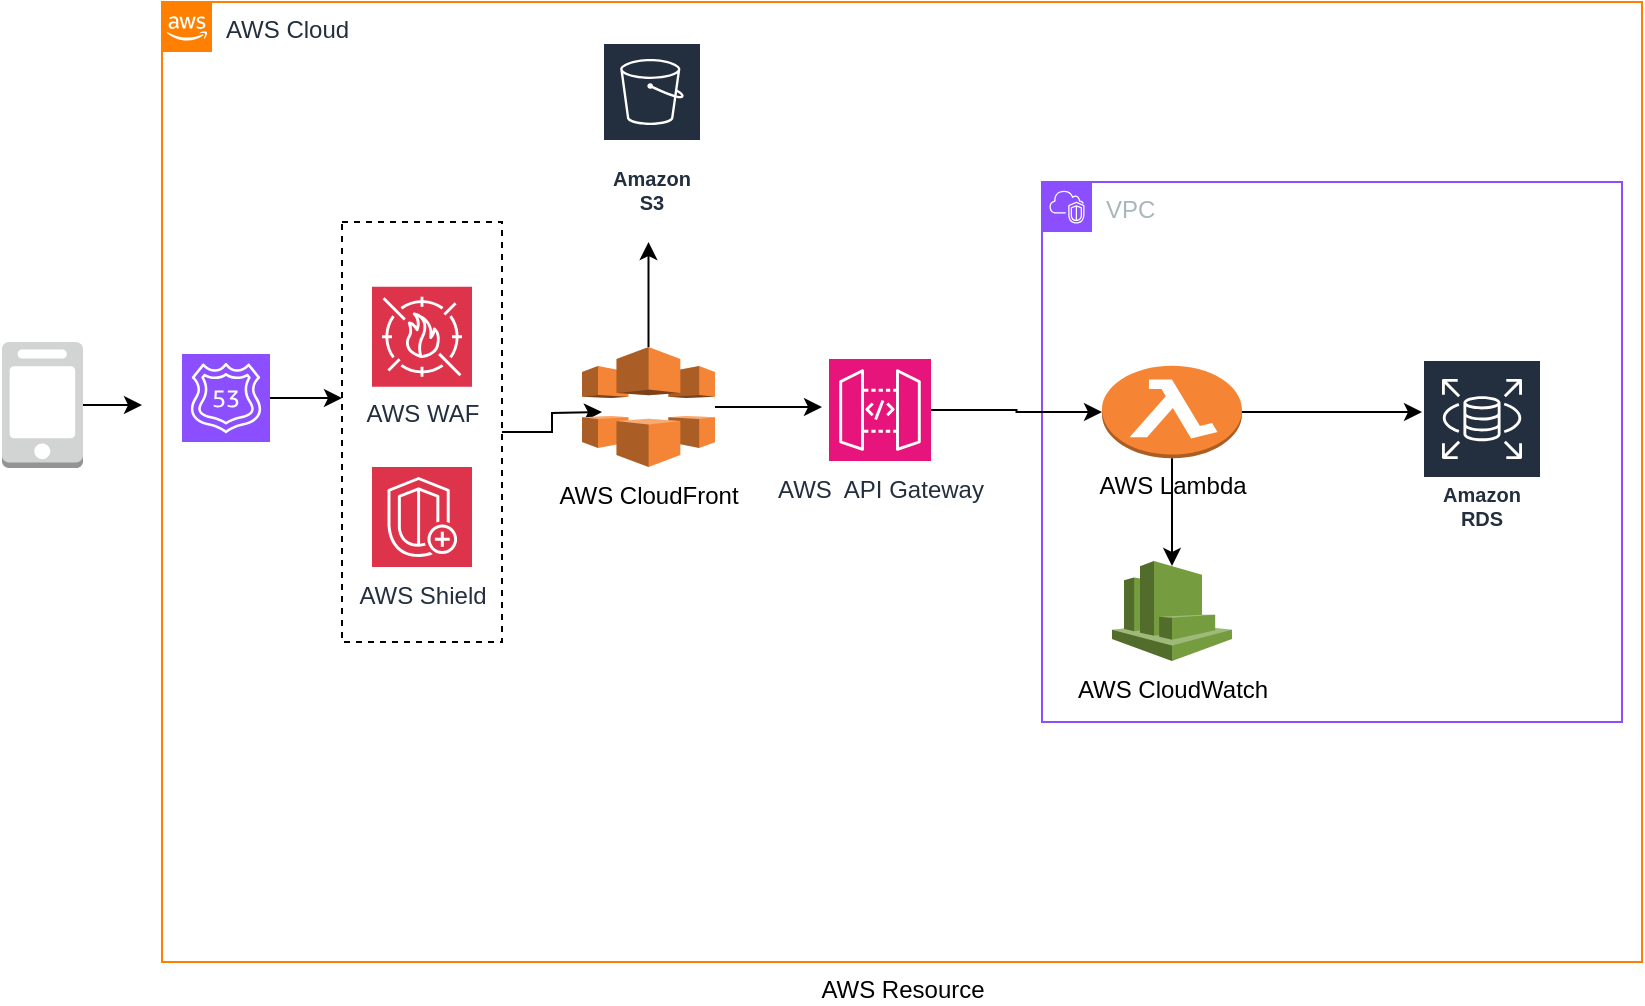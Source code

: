 <mxfile version="23.0.1" type="github">
  <diagram name="Trang-1" id="PGPuonrAZV76nMHsHKJV">
    <mxGraphModel dx="1751" dy="647" grid="1" gridSize="10" guides="1" tooltips="1" connect="1" arrows="1" fold="1" page="1" pageScale="1" pageWidth="827" pageHeight="1169" math="0" shadow="0">
      <root>
        <mxCell id="0" />
        <mxCell id="1" parent="0" />
        <mxCell id="vHsS-nZTIobniVrzyw61-35" value="AWS Resource&lt;br&gt;" style="verticalLabelPosition=bottom;verticalAlign=top;html=1;shape=mxgraph.basic.rect;fillColor2=none;strokeWidth=1;size=20;indent=5;movable=0;resizable=0;rotatable=0;deletable=0;editable=0;locked=1;connectable=0;" parent="1" vertex="1">
          <mxGeometry x="80" y="80" width="740" height="480" as="geometry" />
        </mxCell>
        <mxCell id="2dPdS4qDicGtsVxg0K6_-50" style="edgeStyle=orthogonalEdgeStyle;rounded=0;orthogonalLoop=1;jettySize=auto;html=1;" edge="1" parent="1" source="vHsS-nZTIobniVrzyw61-11">
          <mxGeometry relative="1" as="geometry">
            <mxPoint x="70" y="281.5" as="targetPoint" />
          </mxGeometry>
        </mxCell>
        <mxCell id="vHsS-nZTIobniVrzyw61-11" value="" style="outlineConnect=0;dashed=0;verticalLabelPosition=bottom;verticalAlign=top;align=center;html=1;shape=mxgraph.aws3.mobile_client;fillColor=#D2D3D3;gradientColor=none;" parent="1" vertex="1">
          <mxGeometry y="250" width="40.5" height="63" as="geometry" />
        </mxCell>
        <mxCell id="2dPdS4qDicGtsVxg0K6_-8" value="" style="group" vertex="1" connectable="0" parent="1">
          <mxGeometry x="80" y="80" width="740" height="480" as="geometry" />
        </mxCell>
        <mxCell id="2dPdS4qDicGtsVxg0K6_-44" style="edgeStyle=orthogonalEdgeStyle;rounded=0;orthogonalLoop=1;jettySize=auto;html=1;" edge="1" parent="2dPdS4qDicGtsVxg0K6_-8" source="2dPdS4qDicGtsVxg0K6_-21">
          <mxGeometry relative="1" as="geometry">
            <mxPoint x="220.0" y="205.0" as="targetPoint" />
          </mxGeometry>
        </mxCell>
        <mxCell id="2dPdS4qDicGtsVxg0K6_-21" value="" style="verticalLabelPosition=bottom;verticalAlign=top;html=1;shape=mxgraph.basic.rect;fillColor2=none;strokeWidth=1;size=20;indent=5;dashed=1;" vertex="1" parent="2dPdS4qDicGtsVxg0K6_-8">
          <mxGeometry x="90" y="110" width="80" height="210" as="geometry" />
        </mxCell>
        <mxCell id="2dPdS4qDicGtsVxg0K6_-6" value="AWS Cloud" style="points=[[0,0],[0.25,0],[0.5,0],[0.75,0],[1,0],[1,0.25],[1,0.5],[1,0.75],[1,1],[0.75,1],[0.5,1],[0.25,1],[0,1],[0,0.75],[0,0.5],[0,0.25]];outlineConnect=0;gradientColor=none;html=1;whiteSpace=wrap;fontSize=12;fontStyle=0;container=0;pointerEvents=0;collapsible=0;recursiveResize=0;shape=mxgraph.aws4.group;grIcon=mxgraph.aws4.group_aws_cloud_alt;strokeColor=#FF8000;fillColor=none;verticalAlign=top;align=left;spacingLeft=30;fontColor=#232F3E;dashed=0;" vertex="1" parent="2dPdS4qDicGtsVxg0K6_-8">
          <mxGeometry width="740" height="480" as="geometry" />
        </mxCell>
        <mxCell id="2dPdS4qDicGtsVxg0K6_-48" style="edgeStyle=orthogonalEdgeStyle;rounded=0;orthogonalLoop=1;jettySize=auto;html=1;" edge="1" parent="2dPdS4qDicGtsVxg0K6_-8" source="vHsS-nZTIobniVrzyw61-1">
          <mxGeometry relative="1" as="geometry">
            <mxPoint x="630" y="205.005" as="targetPoint" />
          </mxGeometry>
        </mxCell>
        <mxCell id="vHsS-nZTIobniVrzyw61-1" value="AWS Lambda&lt;br&gt;" style="outlineConnect=0;dashed=0;verticalLabelPosition=bottom;verticalAlign=top;align=center;html=1;shape=mxgraph.aws3.lambda_function;fillColor=#F58534;gradientColor=none;" parent="2dPdS4qDicGtsVxg0K6_-8" vertex="1">
          <mxGeometry x="470" y="181.88" width="70" height="46.25" as="geometry" />
        </mxCell>
        <mxCell id="vHsS-nZTIobniVrzyw61-7" value="AWS&amp;nbsp; API Gateway&lt;br&gt;" style="sketch=0;points=[[0,0,0],[0.25,0,0],[0.5,0,0],[0.75,0,0],[1,0,0],[0,1,0],[0.25,1,0],[0.5,1,0],[0.75,1,0],[1,1,0],[0,0.25,0],[0,0.5,0],[0,0.75,0],[1,0.25,0],[1,0.5,0],[1,0.75,0]];outlineConnect=0;fontColor=#232F3E;fillColor=#E7157B;strokeColor=#ffffff;dashed=0;verticalLabelPosition=bottom;verticalAlign=top;align=center;html=1;fontSize=12;fontStyle=0;aspect=fixed;shape=mxgraph.aws4.resourceIcon;resIcon=mxgraph.aws4.api_gateway;" parent="2dPdS4qDicGtsVxg0K6_-8" vertex="1">
          <mxGeometry x="333.5" y="178.5" width="51" height="51" as="geometry" />
        </mxCell>
        <mxCell id="vHsS-nZTIobniVrzyw61-8" value="AWS WAF&lt;br&gt;" style="sketch=0;points=[[0,0,0],[0.25,0,0],[0.5,0,0],[0.75,0,0],[1,0,0],[0,1,0],[0.25,1,0],[0.5,1,0],[0.75,1,0],[1,1,0],[0,0.25,0],[0,0.5,0],[0,0.75,0],[1,0.25,0],[1,0.5,0],[1,0.75,0]];outlineConnect=0;fontColor=#232F3E;fillColor=#DD344C;strokeColor=#ffffff;dashed=0;verticalLabelPosition=bottom;verticalAlign=top;align=center;html=1;fontSize=12;fontStyle=0;aspect=fixed;shape=mxgraph.aws4.resourceIcon;resIcon=mxgraph.aws4.waf;" parent="2dPdS4qDicGtsVxg0K6_-8" vertex="1">
          <mxGeometry x="105" y="142.37" width="50" height="50" as="geometry" />
        </mxCell>
        <mxCell id="vHsS-nZTIobniVrzyw61-17" value="Amazon RDS" style="sketch=0;outlineConnect=0;fontColor=#232F3E;gradientColor=none;strokeColor=#ffffff;fillColor=#232F3E;dashed=0;verticalLabelPosition=middle;verticalAlign=bottom;align=center;html=1;whiteSpace=wrap;fontSize=10;fontStyle=1;spacing=3;shape=mxgraph.aws4.productIcon;prIcon=mxgraph.aws4.rds;" parent="2dPdS4qDicGtsVxg0K6_-8" vertex="1">
          <mxGeometry x="630" y="178.5" width="60" height="89.5" as="geometry" />
        </mxCell>
        <mxCell id="vHsS-nZTIobniVrzyw61-18" value="AWS CloudWatch&lt;br&gt;" style="outlineConnect=0;dashed=0;verticalLabelPosition=bottom;verticalAlign=top;align=center;html=1;shape=mxgraph.aws3.cloudwatch;fillColor=#759C3E;gradientColor=none;" parent="2dPdS4qDicGtsVxg0K6_-8" vertex="1">
          <mxGeometry x="475" y="279.5" width="60" height="50" as="geometry" />
        </mxCell>
        <mxCell id="2dPdS4qDicGtsVxg0K6_-3" value="VPC" style="points=[[0,0],[0.25,0],[0.5,0],[0.75,0],[1,0],[1,0.25],[1,0.5],[1,0.75],[1,1],[0.75,1],[0.5,1],[0.25,1],[0,1],[0,0.75],[0,0.5],[0,0.25]];outlineConnect=0;gradientColor=none;html=1;whiteSpace=wrap;fontSize=12;fontStyle=0;container=1;pointerEvents=0;collapsible=0;recursiveResize=0;shape=mxgraph.aws4.group;grIcon=mxgraph.aws4.group_vpc2;strokeColor=#8C4FFF;fillColor=none;verticalAlign=top;align=left;spacingLeft=30;fontColor=#AAB7B8;dashed=0;" vertex="1" parent="2dPdS4qDicGtsVxg0K6_-8">
          <mxGeometry x="440" y="90" width="290" height="270" as="geometry" />
        </mxCell>
        <mxCell id="2dPdS4qDicGtsVxg0K6_-13" value="AWS Shield" style="sketch=0;points=[[0,0,0],[0.25,0,0],[0.5,0,0],[0.75,0,0],[1,0,0],[0,1,0],[0.25,1,0],[0.5,1,0],[0.75,1,0],[1,1,0],[0,0.25,0],[0,0.5,0],[0,0.75,0],[1,0.25,0],[1,0.5,0],[1,0.75,0]];outlineConnect=0;fontColor=#232F3E;fillColor=#DD344C;strokeColor=#ffffff;dashed=0;verticalLabelPosition=bottom;verticalAlign=top;align=center;html=1;fontSize=12;fontStyle=0;aspect=fixed;shape=mxgraph.aws4.resourceIcon;resIcon=mxgraph.aws4.shield;" vertex="1" parent="2dPdS4qDicGtsVxg0K6_-8">
          <mxGeometry x="105" y="232.5" width="50" height="50" as="geometry" />
        </mxCell>
        <mxCell id="2dPdS4qDicGtsVxg0K6_-45" style="edgeStyle=orthogonalEdgeStyle;rounded=0;orthogonalLoop=1;jettySize=auto;html=1;" edge="1" parent="2dPdS4qDicGtsVxg0K6_-8" source="2dPdS4qDicGtsVxg0K6_-14">
          <mxGeometry relative="1" as="geometry">
            <mxPoint x="330.0" y="202.5" as="targetPoint" />
          </mxGeometry>
        </mxCell>
        <mxCell id="2dPdS4qDicGtsVxg0K6_-51" style="edgeStyle=orthogonalEdgeStyle;rounded=0;orthogonalLoop=1;jettySize=auto;html=1;" edge="1" parent="2dPdS4qDicGtsVxg0K6_-8" source="2dPdS4qDicGtsVxg0K6_-14">
          <mxGeometry relative="1" as="geometry">
            <mxPoint x="243.25" y="120.0" as="targetPoint" />
          </mxGeometry>
        </mxCell>
        <mxCell id="2dPdS4qDicGtsVxg0K6_-14" value="AWS CloudFront&lt;br&gt;" style="outlineConnect=0;dashed=0;verticalLabelPosition=bottom;verticalAlign=top;align=center;html=1;shape=mxgraph.aws3.cloudfront;fillColor=#F58536;gradientColor=none;" vertex="1" parent="2dPdS4qDicGtsVxg0K6_-8">
          <mxGeometry x="210" y="172.5" width="66.5" height="60" as="geometry" />
        </mxCell>
        <mxCell id="2dPdS4qDicGtsVxg0K6_-35" style="edgeStyle=orthogonalEdgeStyle;rounded=0;orthogonalLoop=1;jettySize=auto;html=1;" edge="1" parent="2dPdS4qDicGtsVxg0K6_-8" source="2dPdS4qDicGtsVxg0K6_-29">
          <mxGeometry relative="1" as="geometry">
            <mxPoint x="90.0" y="198" as="targetPoint" />
          </mxGeometry>
        </mxCell>
        <mxCell id="2dPdS4qDicGtsVxg0K6_-29" value="" style="sketch=0;points=[[0,0,0],[0.25,0,0],[0.5,0,0],[0.75,0,0],[1,0,0],[0,1,0],[0.25,1,0],[0.5,1,0],[0.75,1,0],[1,1,0],[0,0.25,0],[0,0.5,0],[0,0.75,0],[1,0.25,0],[1,0.5,0],[1,0.75,0]];outlineConnect=0;fontColor=#232F3E;fillColor=#8C4FFF;strokeColor=#ffffff;dashed=0;verticalLabelPosition=bottom;verticalAlign=top;align=center;html=1;fontSize=12;fontStyle=0;aspect=fixed;shape=mxgraph.aws4.resourceIcon;resIcon=mxgraph.aws4.route_53;" vertex="1" parent="2dPdS4qDicGtsVxg0K6_-8">
          <mxGeometry x="10" y="176" width="44" height="44" as="geometry" />
        </mxCell>
        <mxCell id="2dPdS4qDicGtsVxg0K6_-46" style="edgeStyle=orthogonalEdgeStyle;rounded=0;orthogonalLoop=1;jettySize=auto;html=1;entryX=0;entryY=0.5;entryDx=0;entryDy=0;entryPerimeter=0;" edge="1" parent="2dPdS4qDicGtsVxg0K6_-8" source="vHsS-nZTIobniVrzyw61-7" target="vHsS-nZTIobniVrzyw61-1">
          <mxGeometry relative="1" as="geometry" />
        </mxCell>
        <mxCell id="2dPdS4qDicGtsVxg0K6_-49" style="edgeStyle=orthogonalEdgeStyle;rounded=0;orthogonalLoop=1;jettySize=auto;html=1;entryX=0.5;entryY=0.05;entryDx=0;entryDy=0;entryPerimeter=0;" edge="1" parent="2dPdS4qDicGtsVxg0K6_-8" source="vHsS-nZTIobniVrzyw61-1" target="vHsS-nZTIobniVrzyw61-18">
          <mxGeometry relative="1" as="geometry" />
        </mxCell>
        <mxCell id="2dPdS4qDicGtsVxg0K6_-15" value="Amazon S3" style="sketch=0;outlineConnect=0;fontColor=#232F3E;gradientColor=none;strokeColor=#ffffff;fillColor=#232F3E;dashed=0;verticalLabelPosition=middle;verticalAlign=bottom;align=center;html=1;whiteSpace=wrap;fontSize=10;fontStyle=1;spacing=3;shape=mxgraph.aws4.productIcon;prIcon=mxgraph.aws4.s3;" vertex="1" parent="1">
          <mxGeometry x="300" y="100" width="50" height="90" as="geometry" />
        </mxCell>
      </root>
    </mxGraphModel>
  </diagram>
</mxfile>
